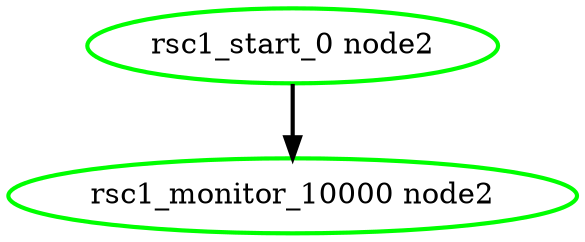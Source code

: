 digraph "g" {
"rsc1_monitor_10000 node2" [ style=bold color="green" fontcolor="black" ]
"rsc1_start_0 node2" -> "rsc1_monitor_10000 node2" [ style = bold]
"rsc1_start_0 node2" [ style=bold color="green" fontcolor="black" ]
}
